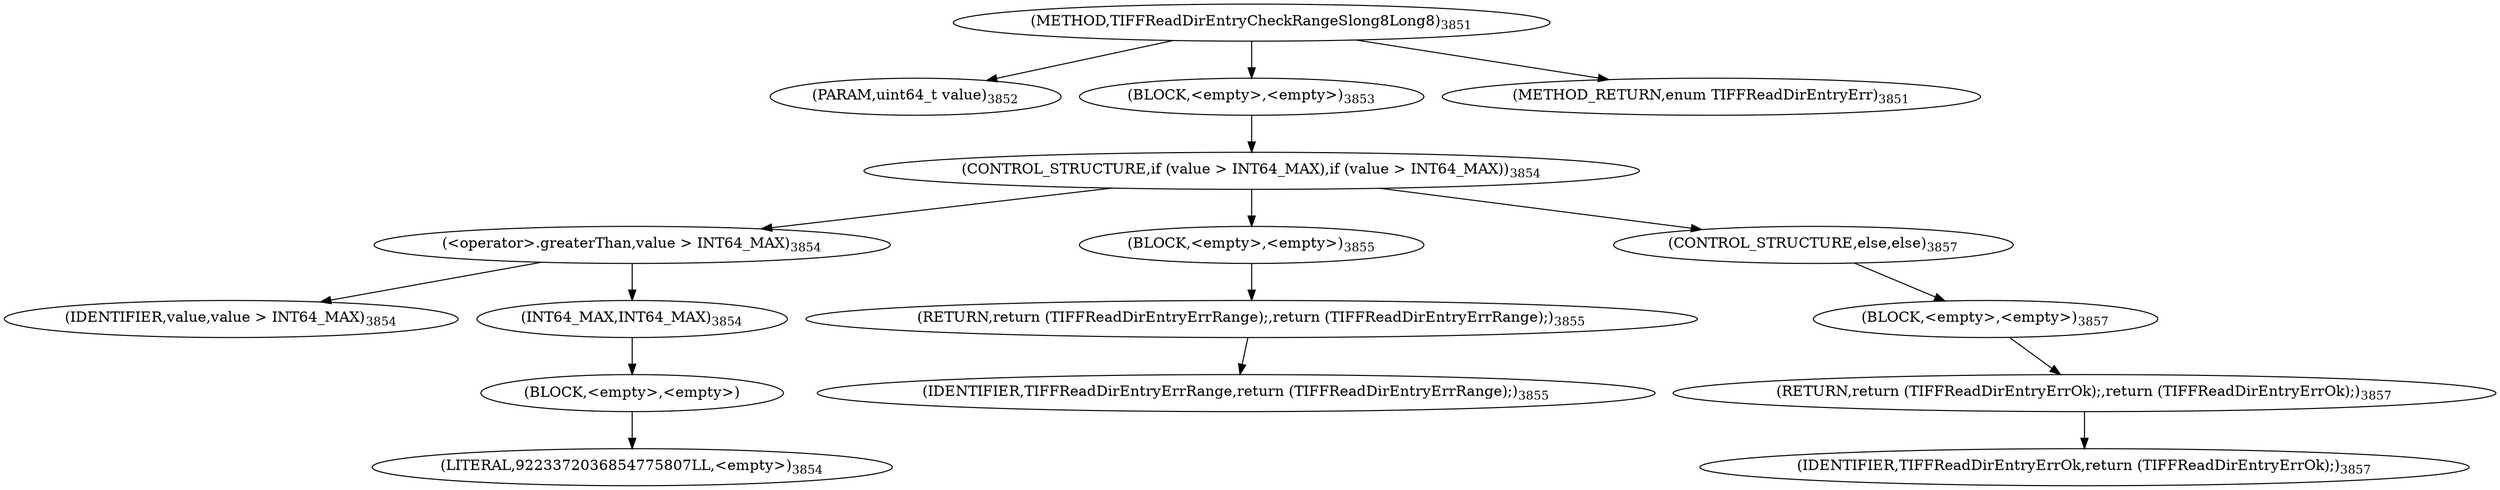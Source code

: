 digraph "TIFFReadDirEntryCheckRangeSlong8Long8" {  
"87979" [label = <(METHOD,TIFFReadDirEntryCheckRangeSlong8Long8)<SUB>3851</SUB>> ]
"87980" [label = <(PARAM,uint64_t value)<SUB>3852</SUB>> ]
"87981" [label = <(BLOCK,&lt;empty&gt;,&lt;empty&gt;)<SUB>3853</SUB>> ]
"87982" [label = <(CONTROL_STRUCTURE,if (value &gt; INT64_MAX),if (value &gt; INT64_MAX))<SUB>3854</SUB>> ]
"87983" [label = <(&lt;operator&gt;.greaterThan,value &gt; INT64_MAX)<SUB>3854</SUB>> ]
"87984" [label = <(IDENTIFIER,value,value &gt; INT64_MAX)<SUB>3854</SUB>> ]
"87985" [label = <(INT64_MAX,INT64_MAX)<SUB>3854</SUB>> ]
"87986" [label = <(BLOCK,&lt;empty&gt;,&lt;empty&gt;)> ]
"87987" [label = <(LITERAL,9223372036854775807LL,&lt;empty&gt;)<SUB>3854</SUB>> ]
"87988" [label = <(BLOCK,&lt;empty&gt;,&lt;empty&gt;)<SUB>3855</SUB>> ]
"87989" [label = <(RETURN,return (TIFFReadDirEntryErrRange);,return (TIFFReadDirEntryErrRange);)<SUB>3855</SUB>> ]
"87990" [label = <(IDENTIFIER,TIFFReadDirEntryErrRange,return (TIFFReadDirEntryErrRange);)<SUB>3855</SUB>> ]
"87991" [label = <(CONTROL_STRUCTURE,else,else)<SUB>3857</SUB>> ]
"87992" [label = <(BLOCK,&lt;empty&gt;,&lt;empty&gt;)<SUB>3857</SUB>> ]
"87993" [label = <(RETURN,return (TIFFReadDirEntryErrOk);,return (TIFFReadDirEntryErrOk);)<SUB>3857</SUB>> ]
"87994" [label = <(IDENTIFIER,TIFFReadDirEntryErrOk,return (TIFFReadDirEntryErrOk);)<SUB>3857</SUB>> ]
"87995" [label = <(METHOD_RETURN,enum TIFFReadDirEntryErr)<SUB>3851</SUB>> ]
  "87979" -> "87980" 
  "87979" -> "87981" 
  "87979" -> "87995" 
  "87981" -> "87982" 
  "87982" -> "87983" 
  "87982" -> "87988" 
  "87982" -> "87991" 
  "87983" -> "87984" 
  "87983" -> "87985" 
  "87985" -> "87986" 
  "87986" -> "87987" 
  "87988" -> "87989" 
  "87989" -> "87990" 
  "87991" -> "87992" 
  "87992" -> "87993" 
  "87993" -> "87994" 
}
